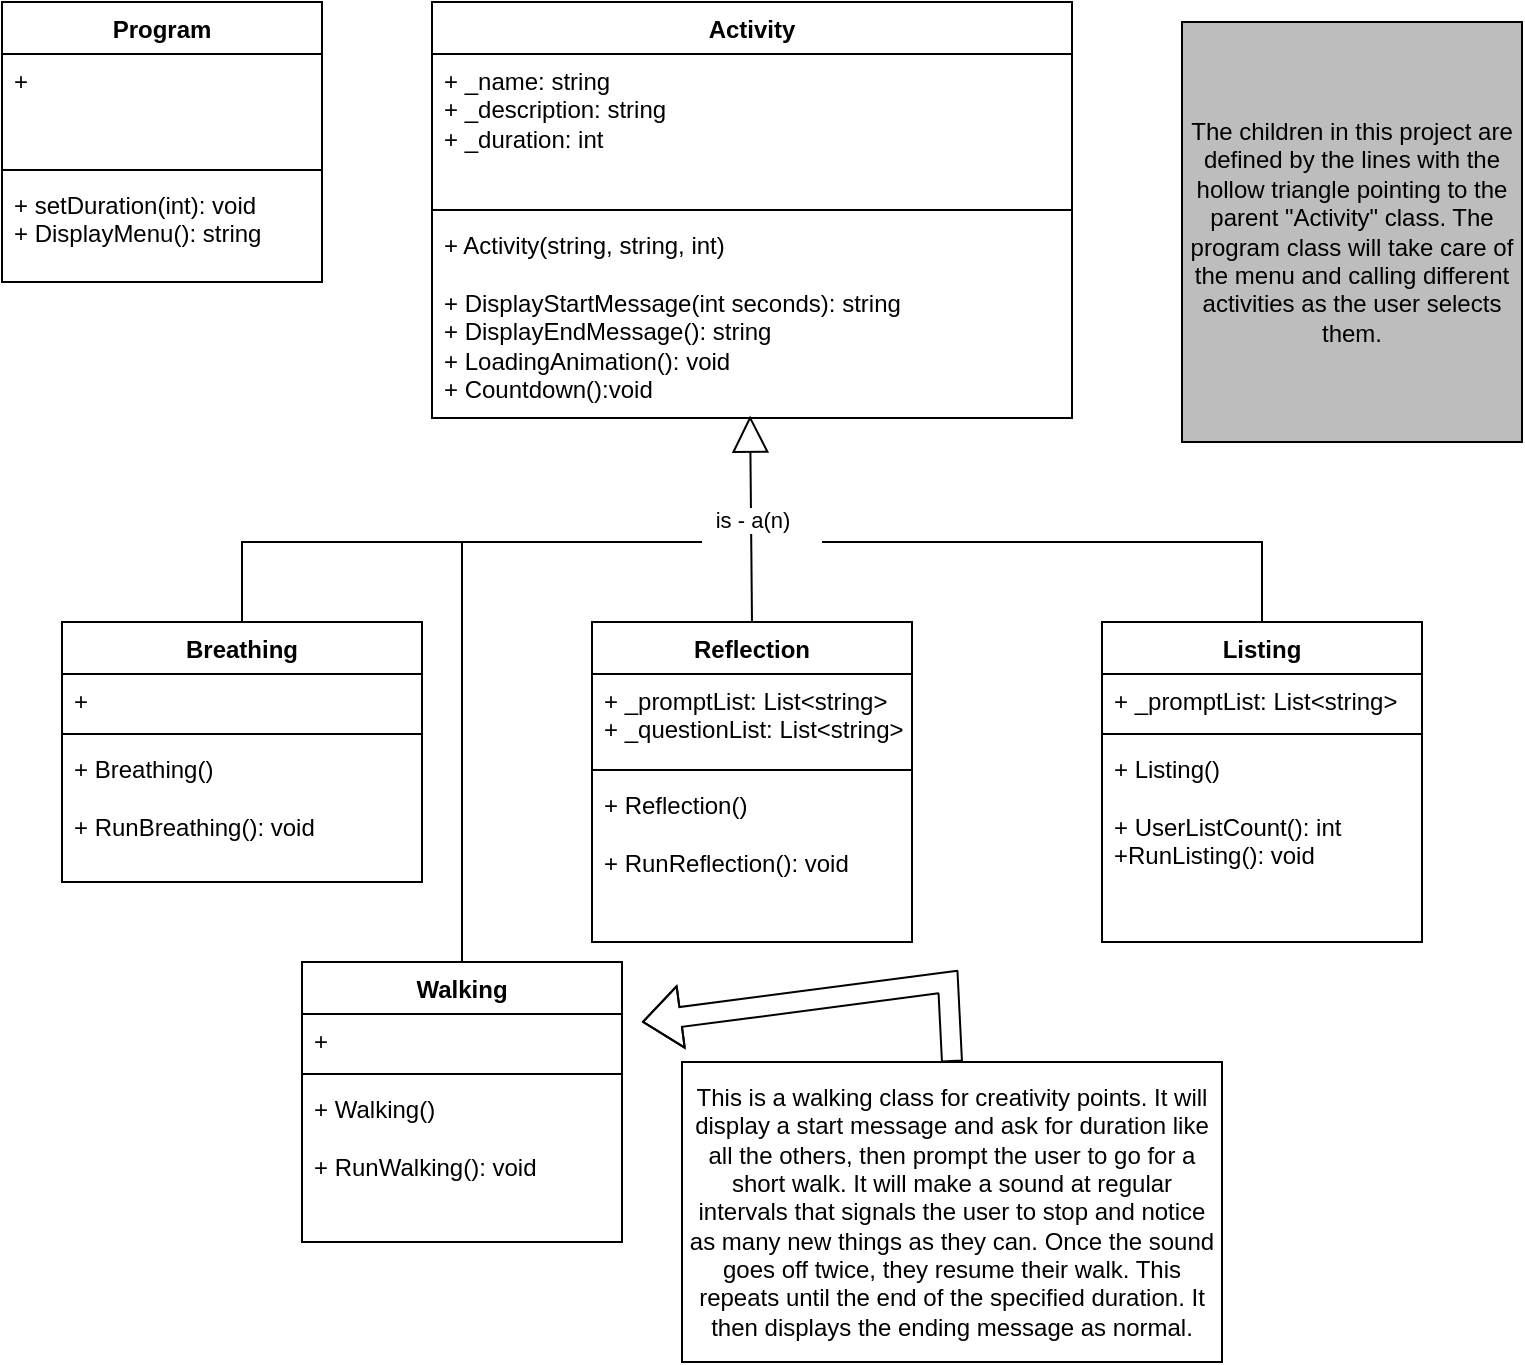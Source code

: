 <mxfile version="24.5.2" type="device">
  <diagram name="Page-1" id="n30TO4e8GdDCaqnlI5Cy">
    <mxGraphModel dx="717" dy="715" grid="1" gridSize="10" guides="1" tooltips="1" connect="1" arrows="1" fold="1" page="1" pageScale="1" pageWidth="850" pageHeight="1100" math="0" shadow="0">
      <root>
        <mxCell id="0" />
        <mxCell id="1" parent="0" />
        <mxCell id="FRKZe78LID6HimRYipjW-1" value="Activity" style="swimlane;fontStyle=1;align=center;verticalAlign=top;childLayout=stackLayout;horizontal=1;startSize=26;horizontalStack=0;resizeParent=1;resizeParentMax=0;resizeLast=0;collapsible=1;marginBottom=0;whiteSpace=wrap;html=1;" parent="1" vertex="1">
          <mxGeometry x="265" y="50" width="320" height="208" as="geometry" />
        </mxCell>
        <mxCell id="FRKZe78LID6HimRYipjW-2" value="+ _name: string&lt;div&gt;+ _description: string&lt;/div&gt;&lt;div&gt;+ _duration: int&lt;br&gt;&lt;div&gt;&lt;br&gt;&lt;/div&gt;&lt;/div&gt;" style="text;strokeColor=none;fillColor=none;align=left;verticalAlign=top;spacingLeft=4;spacingRight=4;overflow=hidden;rotatable=0;points=[[0,0.5],[1,0.5]];portConstraint=eastwest;whiteSpace=wrap;html=1;" parent="FRKZe78LID6HimRYipjW-1" vertex="1">
          <mxGeometry y="26" width="320" height="74" as="geometry" />
        </mxCell>
        <mxCell id="FRKZe78LID6HimRYipjW-3" value="" style="line;strokeWidth=1;fillColor=none;align=left;verticalAlign=middle;spacingTop=-1;spacingLeft=3;spacingRight=3;rotatable=0;labelPosition=right;points=[];portConstraint=eastwest;strokeColor=inherit;" parent="FRKZe78LID6HimRYipjW-1" vertex="1">
          <mxGeometry y="100" width="320" height="8" as="geometry" />
        </mxCell>
        <mxCell id="FRKZe78LID6HimRYipjW-4" value="&lt;div&gt;+ Activity(string, string, int)&lt;/div&gt;&lt;div&gt;&lt;br&gt;&lt;/div&gt;&lt;div&gt;+ DisplayStartMessage(int seconds): string&lt;/div&gt;&lt;div&gt;+ DisplayEndMessage(): string&lt;br&gt;&lt;/div&gt;&lt;div&gt;+ LoadingAnimation(): void&lt;/div&gt;&lt;div&gt;&lt;div&gt;+ Countdown():void&lt;/div&gt;&lt;/div&gt;&lt;div&gt;&lt;br&gt;&lt;/div&gt;" style="text;strokeColor=none;fillColor=none;align=left;verticalAlign=top;spacingLeft=4;spacingRight=4;overflow=hidden;rotatable=0;points=[[0,0.5],[1,0.5]];portConstraint=eastwest;whiteSpace=wrap;html=1;" parent="FRKZe78LID6HimRYipjW-1" vertex="1">
          <mxGeometry y="108" width="320" height="100" as="geometry" />
        </mxCell>
        <mxCell id="FRKZe78LID6HimRYipjW-5" value="Program" style="swimlane;fontStyle=1;align=center;verticalAlign=top;childLayout=stackLayout;horizontal=1;startSize=26;horizontalStack=0;resizeParent=1;resizeParentMax=0;resizeLast=0;collapsible=1;marginBottom=0;whiteSpace=wrap;html=1;" parent="1" vertex="1">
          <mxGeometry x="50" y="50" width="160" height="140" as="geometry" />
        </mxCell>
        <mxCell id="FRKZe78LID6HimRYipjW-6" value="+" style="text;strokeColor=none;fillColor=none;align=left;verticalAlign=top;spacingLeft=4;spacingRight=4;overflow=hidden;rotatable=0;points=[[0,0.5],[1,0.5]];portConstraint=eastwest;whiteSpace=wrap;html=1;" parent="FRKZe78LID6HimRYipjW-5" vertex="1">
          <mxGeometry y="26" width="160" height="54" as="geometry" />
        </mxCell>
        <mxCell id="FRKZe78LID6HimRYipjW-7" value="" style="line;strokeWidth=1;fillColor=none;align=left;verticalAlign=middle;spacingTop=-1;spacingLeft=3;spacingRight=3;rotatable=0;labelPosition=right;points=[];portConstraint=eastwest;strokeColor=inherit;" parent="FRKZe78LID6HimRYipjW-5" vertex="1">
          <mxGeometry y="80" width="160" height="8" as="geometry" />
        </mxCell>
        <mxCell id="FRKZe78LID6HimRYipjW-8" value="+ setDuration(int): void&lt;div&gt;+ DisplayMenu(): string&lt;br&gt;&lt;/div&gt;&lt;div&gt;&lt;br&gt;&lt;/div&gt;" style="text;strokeColor=none;fillColor=none;align=left;verticalAlign=top;spacingLeft=4;spacingRight=4;overflow=hidden;rotatable=0;points=[[0,0.5],[1,0.5]];portConstraint=eastwest;whiteSpace=wrap;html=1;" parent="FRKZe78LID6HimRYipjW-5" vertex="1">
          <mxGeometry y="88" width="160" height="52" as="geometry" />
        </mxCell>
        <mxCell id="FRKZe78LID6HimRYipjW-10" value="Breathing" style="swimlane;fontStyle=1;align=center;verticalAlign=top;childLayout=stackLayout;horizontal=1;startSize=26;horizontalStack=0;resizeParent=1;resizeParentMax=0;resizeLast=0;collapsible=1;marginBottom=0;whiteSpace=wrap;html=1;" parent="1" vertex="1">
          <mxGeometry x="80" y="360" width="180" height="130" as="geometry" />
        </mxCell>
        <mxCell id="FRKZe78LID6HimRYipjW-11" value="+" style="text;strokeColor=none;fillColor=none;align=left;verticalAlign=top;spacingLeft=4;spacingRight=4;overflow=hidden;rotatable=0;points=[[0,0.5],[1,0.5]];portConstraint=eastwest;whiteSpace=wrap;html=1;" parent="FRKZe78LID6HimRYipjW-10" vertex="1">
          <mxGeometry y="26" width="180" height="26" as="geometry" />
        </mxCell>
        <mxCell id="FRKZe78LID6HimRYipjW-12" value="" style="line;strokeWidth=1;fillColor=none;align=left;verticalAlign=middle;spacingTop=-1;spacingLeft=3;spacingRight=3;rotatable=0;labelPosition=right;points=[];portConstraint=eastwest;strokeColor=inherit;" parent="FRKZe78LID6HimRYipjW-10" vertex="1">
          <mxGeometry y="52" width="180" height="8" as="geometry" />
        </mxCell>
        <mxCell id="FRKZe78LID6HimRYipjW-13" value="&lt;div&gt;&lt;span style=&quot;background-color: initial;&quot;&gt;+ Breathing()&lt;/span&gt;&lt;br&gt;&lt;/div&gt;&lt;div&gt;&lt;span style=&quot;background-color: initial;&quot;&gt;&lt;br&gt;&lt;/span&gt;&lt;/div&gt;&lt;div&gt;&lt;span style=&quot;background-color: initial;&quot;&gt;+ RunBreathing(): void&lt;/span&gt;&lt;/div&gt;" style="text;strokeColor=none;fillColor=none;align=left;verticalAlign=top;spacingLeft=4;spacingRight=4;overflow=hidden;rotatable=0;points=[[0,0.5],[1,0.5]];portConstraint=eastwest;whiteSpace=wrap;html=1;" parent="FRKZe78LID6HimRYipjW-10" vertex="1">
          <mxGeometry y="60" width="180" height="70" as="geometry" />
        </mxCell>
        <mxCell id="FRKZe78LID6HimRYipjW-14" value="Reflection" style="swimlane;fontStyle=1;align=center;verticalAlign=top;childLayout=stackLayout;horizontal=1;startSize=26;horizontalStack=0;resizeParent=1;resizeParentMax=0;resizeLast=0;collapsible=1;marginBottom=0;whiteSpace=wrap;html=1;" parent="1" vertex="1">
          <mxGeometry x="345" y="360" width="160" height="160" as="geometry" />
        </mxCell>
        <mxCell id="FRKZe78LID6HimRYipjW-15" value="+ _promptList: List&amp;lt;string&amp;gt;&lt;div&gt;+ _questionList: List&amp;lt;string&amp;gt;&lt;/div&gt;" style="text;strokeColor=none;fillColor=none;align=left;verticalAlign=top;spacingLeft=4;spacingRight=4;overflow=hidden;rotatable=0;points=[[0,0.5],[1,0.5]];portConstraint=eastwest;whiteSpace=wrap;html=1;" parent="FRKZe78LID6HimRYipjW-14" vertex="1">
          <mxGeometry y="26" width="160" height="44" as="geometry" />
        </mxCell>
        <mxCell id="FRKZe78LID6HimRYipjW-16" value="" style="line;strokeWidth=1;fillColor=none;align=left;verticalAlign=middle;spacingTop=-1;spacingLeft=3;spacingRight=3;rotatable=0;labelPosition=right;points=[];portConstraint=eastwest;strokeColor=inherit;" parent="FRKZe78LID6HimRYipjW-14" vertex="1">
          <mxGeometry y="70" width="160" height="8" as="geometry" />
        </mxCell>
        <mxCell id="FRKZe78LID6HimRYipjW-17" value="+ Reflection()&lt;div&gt;&lt;br&gt;&lt;/div&gt;&lt;div&gt;+ RunReflection(): void&lt;/div&gt;" style="text;strokeColor=none;fillColor=none;align=left;verticalAlign=top;spacingLeft=4;spacingRight=4;overflow=hidden;rotatable=0;points=[[0,0.5],[1,0.5]];portConstraint=eastwest;whiteSpace=wrap;html=1;" parent="FRKZe78LID6HimRYipjW-14" vertex="1">
          <mxGeometry y="78" width="160" height="82" as="geometry" />
        </mxCell>
        <mxCell id="FRKZe78LID6HimRYipjW-18" value="Listing" style="swimlane;fontStyle=1;align=center;verticalAlign=top;childLayout=stackLayout;horizontal=1;startSize=26;horizontalStack=0;resizeParent=1;resizeParentMax=0;resizeLast=0;collapsible=1;marginBottom=0;whiteSpace=wrap;html=1;" parent="1" vertex="1">
          <mxGeometry x="600" y="360" width="160" height="160" as="geometry" />
        </mxCell>
        <mxCell id="FRKZe78LID6HimRYipjW-19" value="+ _promptList: List&amp;lt;string&amp;gt;&lt;div&gt;&lt;br&gt;&lt;/div&gt;" style="text;strokeColor=none;fillColor=none;align=left;verticalAlign=top;spacingLeft=4;spacingRight=4;overflow=hidden;rotatable=0;points=[[0,0.5],[1,0.5]];portConstraint=eastwest;whiteSpace=wrap;html=1;" parent="FRKZe78LID6HimRYipjW-18" vertex="1">
          <mxGeometry y="26" width="160" height="26" as="geometry" />
        </mxCell>
        <mxCell id="FRKZe78LID6HimRYipjW-20" value="" style="line;strokeWidth=1;fillColor=none;align=left;verticalAlign=middle;spacingTop=-1;spacingLeft=3;spacingRight=3;rotatable=0;labelPosition=right;points=[];portConstraint=eastwest;strokeColor=inherit;" parent="FRKZe78LID6HimRYipjW-18" vertex="1">
          <mxGeometry y="52" width="160" height="8" as="geometry" />
        </mxCell>
        <mxCell id="FRKZe78LID6HimRYipjW-21" value="+ Listing()&lt;div&gt;&lt;br&gt;&lt;/div&gt;&lt;div&gt;&lt;span style=&quot;background-color: initial;&quot;&gt;+ UserListCount(): int&lt;/span&gt;&lt;br&gt;&lt;/div&gt;&lt;div&gt;+RunListing(): void&lt;/div&gt;" style="text;strokeColor=none;fillColor=none;align=left;verticalAlign=top;spacingLeft=4;spacingRight=4;overflow=hidden;rotatable=0;points=[[0,0.5],[1,0.5]];portConstraint=eastwest;whiteSpace=wrap;html=1;" parent="FRKZe78LID6HimRYipjW-18" vertex="1">
          <mxGeometry y="60" width="160" height="100" as="geometry" />
        </mxCell>
        <mxCell id="FRKZe78LID6HimRYipjW-22" value="is - a(n)" style="endArrow=block;endSize=16;endFill=0;html=1;rounded=0;exitX=0.5;exitY=0;exitDx=0;exitDy=0;entryX=0.497;entryY=0.988;entryDx=0;entryDy=0;entryPerimeter=0;" parent="1" source="FRKZe78LID6HimRYipjW-14" target="FRKZe78LID6HimRYipjW-4" edge="1">
          <mxGeometry x="-0.0" width="160" relative="1" as="geometry">
            <mxPoint x="340" y="350" as="sourcePoint" />
            <mxPoint x="510" y="340" as="targetPoint" />
            <mxPoint as="offset" />
          </mxGeometry>
        </mxCell>
        <mxCell id="FRKZe78LID6HimRYipjW-25" value="" style="endArrow=none;html=1;rounded=0;exitX=0.5;exitY=0;exitDx=0;exitDy=0;" parent="1" source="FRKZe78LID6HimRYipjW-10" edge="1">
          <mxGeometry width="50" height="50" relative="1" as="geometry">
            <mxPoint x="170" y="350" as="sourcePoint" />
            <mxPoint x="400" y="320" as="targetPoint" />
            <Array as="points">
              <mxPoint x="170" y="320" />
            </Array>
          </mxGeometry>
        </mxCell>
        <mxCell id="FRKZe78LID6HimRYipjW-27" value="" style="endArrow=none;html=1;rounded=0;exitX=0.5;exitY=0;exitDx=0;exitDy=0;" parent="1" source="FRKZe78LID6HimRYipjW-18" edge="1">
          <mxGeometry width="50" height="50" relative="1" as="geometry">
            <mxPoint x="730" y="320" as="sourcePoint" />
            <mxPoint x="460" y="320" as="targetPoint" />
            <Array as="points">
              <mxPoint x="680" y="320" />
            </Array>
          </mxGeometry>
        </mxCell>
        <mxCell id="FRKZe78LID6HimRYipjW-28" value="Walking" style="swimlane;fontStyle=1;align=center;verticalAlign=top;childLayout=stackLayout;horizontal=1;startSize=26;horizontalStack=0;resizeParent=1;resizeParentMax=0;resizeLast=0;collapsible=1;marginBottom=0;whiteSpace=wrap;html=1;" parent="1" vertex="1">
          <mxGeometry x="200" y="530" width="160" height="140" as="geometry" />
        </mxCell>
        <mxCell id="FRKZe78LID6HimRYipjW-29" value="+" style="text;strokeColor=none;fillColor=none;align=left;verticalAlign=top;spacingLeft=4;spacingRight=4;overflow=hidden;rotatable=0;points=[[0,0.5],[1,0.5]];portConstraint=eastwest;whiteSpace=wrap;html=1;" parent="FRKZe78LID6HimRYipjW-28" vertex="1">
          <mxGeometry y="26" width="160" height="26" as="geometry" />
        </mxCell>
        <mxCell id="FRKZe78LID6HimRYipjW-30" value="" style="line;strokeWidth=1;fillColor=none;align=left;verticalAlign=middle;spacingTop=-1;spacingLeft=3;spacingRight=3;rotatable=0;labelPosition=right;points=[];portConstraint=eastwest;strokeColor=inherit;" parent="FRKZe78LID6HimRYipjW-28" vertex="1">
          <mxGeometry y="52" width="160" height="8" as="geometry" />
        </mxCell>
        <mxCell id="FRKZe78LID6HimRYipjW-31" value="&lt;div&gt;&lt;span style=&quot;background-color: initial;&quot;&gt;+ Walking(&lt;/span&gt;&lt;span style=&quot;background-color: initial;&quot;&gt;)&lt;/span&gt;&lt;/div&gt;&lt;div&gt;&lt;span style=&quot;background-color: initial;&quot;&gt;&lt;br&gt;&lt;/span&gt;&lt;/div&gt;&lt;div&gt;&lt;span style=&quot;background-color: initial;&quot;&gt;+ RunWalking(): void&lt;/span&gt;&lt;/div&gt;" style="text;strokeColor=none;fillColor=none;align=left;verticalAlign=top;spacingLeft=4;spacingRight=4;overflow=hidden;rotatable=0;points=[[0,0.5],[1,0.5]];portConstraint=eastwest;whiteSpace=wrap;html=1;" parent="FRKZe78LID6HimRYipjW-28" vertex="1">
          <mxGeometry y="60" width="160" height="80" as="geometry" />
        </mxCell>
        <mxCell id="FRKZe78LID6HimRYipjW-32" value="" style="endArrow=none;html=1;rounded=0;exitX=0.5;exitY=0;exitDx=0;exitDy=0;" parent="1" source="FRKZe78LID6HimRYipjW-28" edge="1">
          <mxGeometry width="50" height="50" relative="1" as="geometry">
            <mxPoint x="440" y="390" as="sourcePoint" />
            <mxPoint x="280" y="320" as="targetPoint" />
          </mxGeometry>
        </mxCell>
        <mxCell id="FRKZe78LID6HimRYipjW-33" value="This is a walking class for creativity points. It will display a start message and ask for duration like all the others, then prompt the user to go for a short walk. It will make a sound at regular intervals that signals the user to stop and notice as many new things as they can. Once the sound goes off twice, they resume their walk. This repeats until the end of the specified duration. It then displays the ending message as normal." style="text;html=1;align=center;verticalAlign=middle;whiteSpace=wrap;rounded=0;strokeColor=#000000;" parent="1" vertex="1">
          <mxGeometry x="390" y="580" width="270" height="150" as="geometry" />
        </mxCell>
        <mxCell id="FRKZe78LID6HimRYipjW-34" value="" style="shape=flexArrow;endArrow=classic;html=1;rounded=0;exitX=0.5;exitY=0;exitDx=0;exitDy=0;" parent="1" source="FRKZe78LID6HimRYipjW-33" edge="1">
          <mxGeometry width="50" height="50" relative="1" as="geometry">
            <mxPoint x="440" y="530" as="sourcePoint" />
            <mxPoint x="370" y="560" as="targetPoint" />
            <Array as="points">
              <mxPoint x="523" y="540" />
            </Array>
          </mxGeometry>
        </mxCell>
        <mxCell id="FRKZe78LID6HimRYipjW-35" value="" style="rounded=0;whiteSpace=wrap;html=1;fillColor=#BDBDBD;" parent="1" vertex="1">
          <mxGeometry x="640" y="60" width="170" height="210" as="geometry" />
        </mxCell>
        <mxCell id="FRKZe78LID6HimRYipjW-36" value="The children in this project are defined by the lines with the hollow triangle pointing to the parent &quot;Activity&quot; class. The program class will take care of the menu and calling different activities as the user selects them." style="text;html=1;align=center;verticalAlign=middle;whiteSpace=wrap;rounded=0;" parent="1" vertex="1">
          <mxGeometry x="640" y="60" width="170" height="210" as="geometry" />
        </mxCell>
      </root>
    </mxGraphModel>
  </diagram>
</mxfile>
